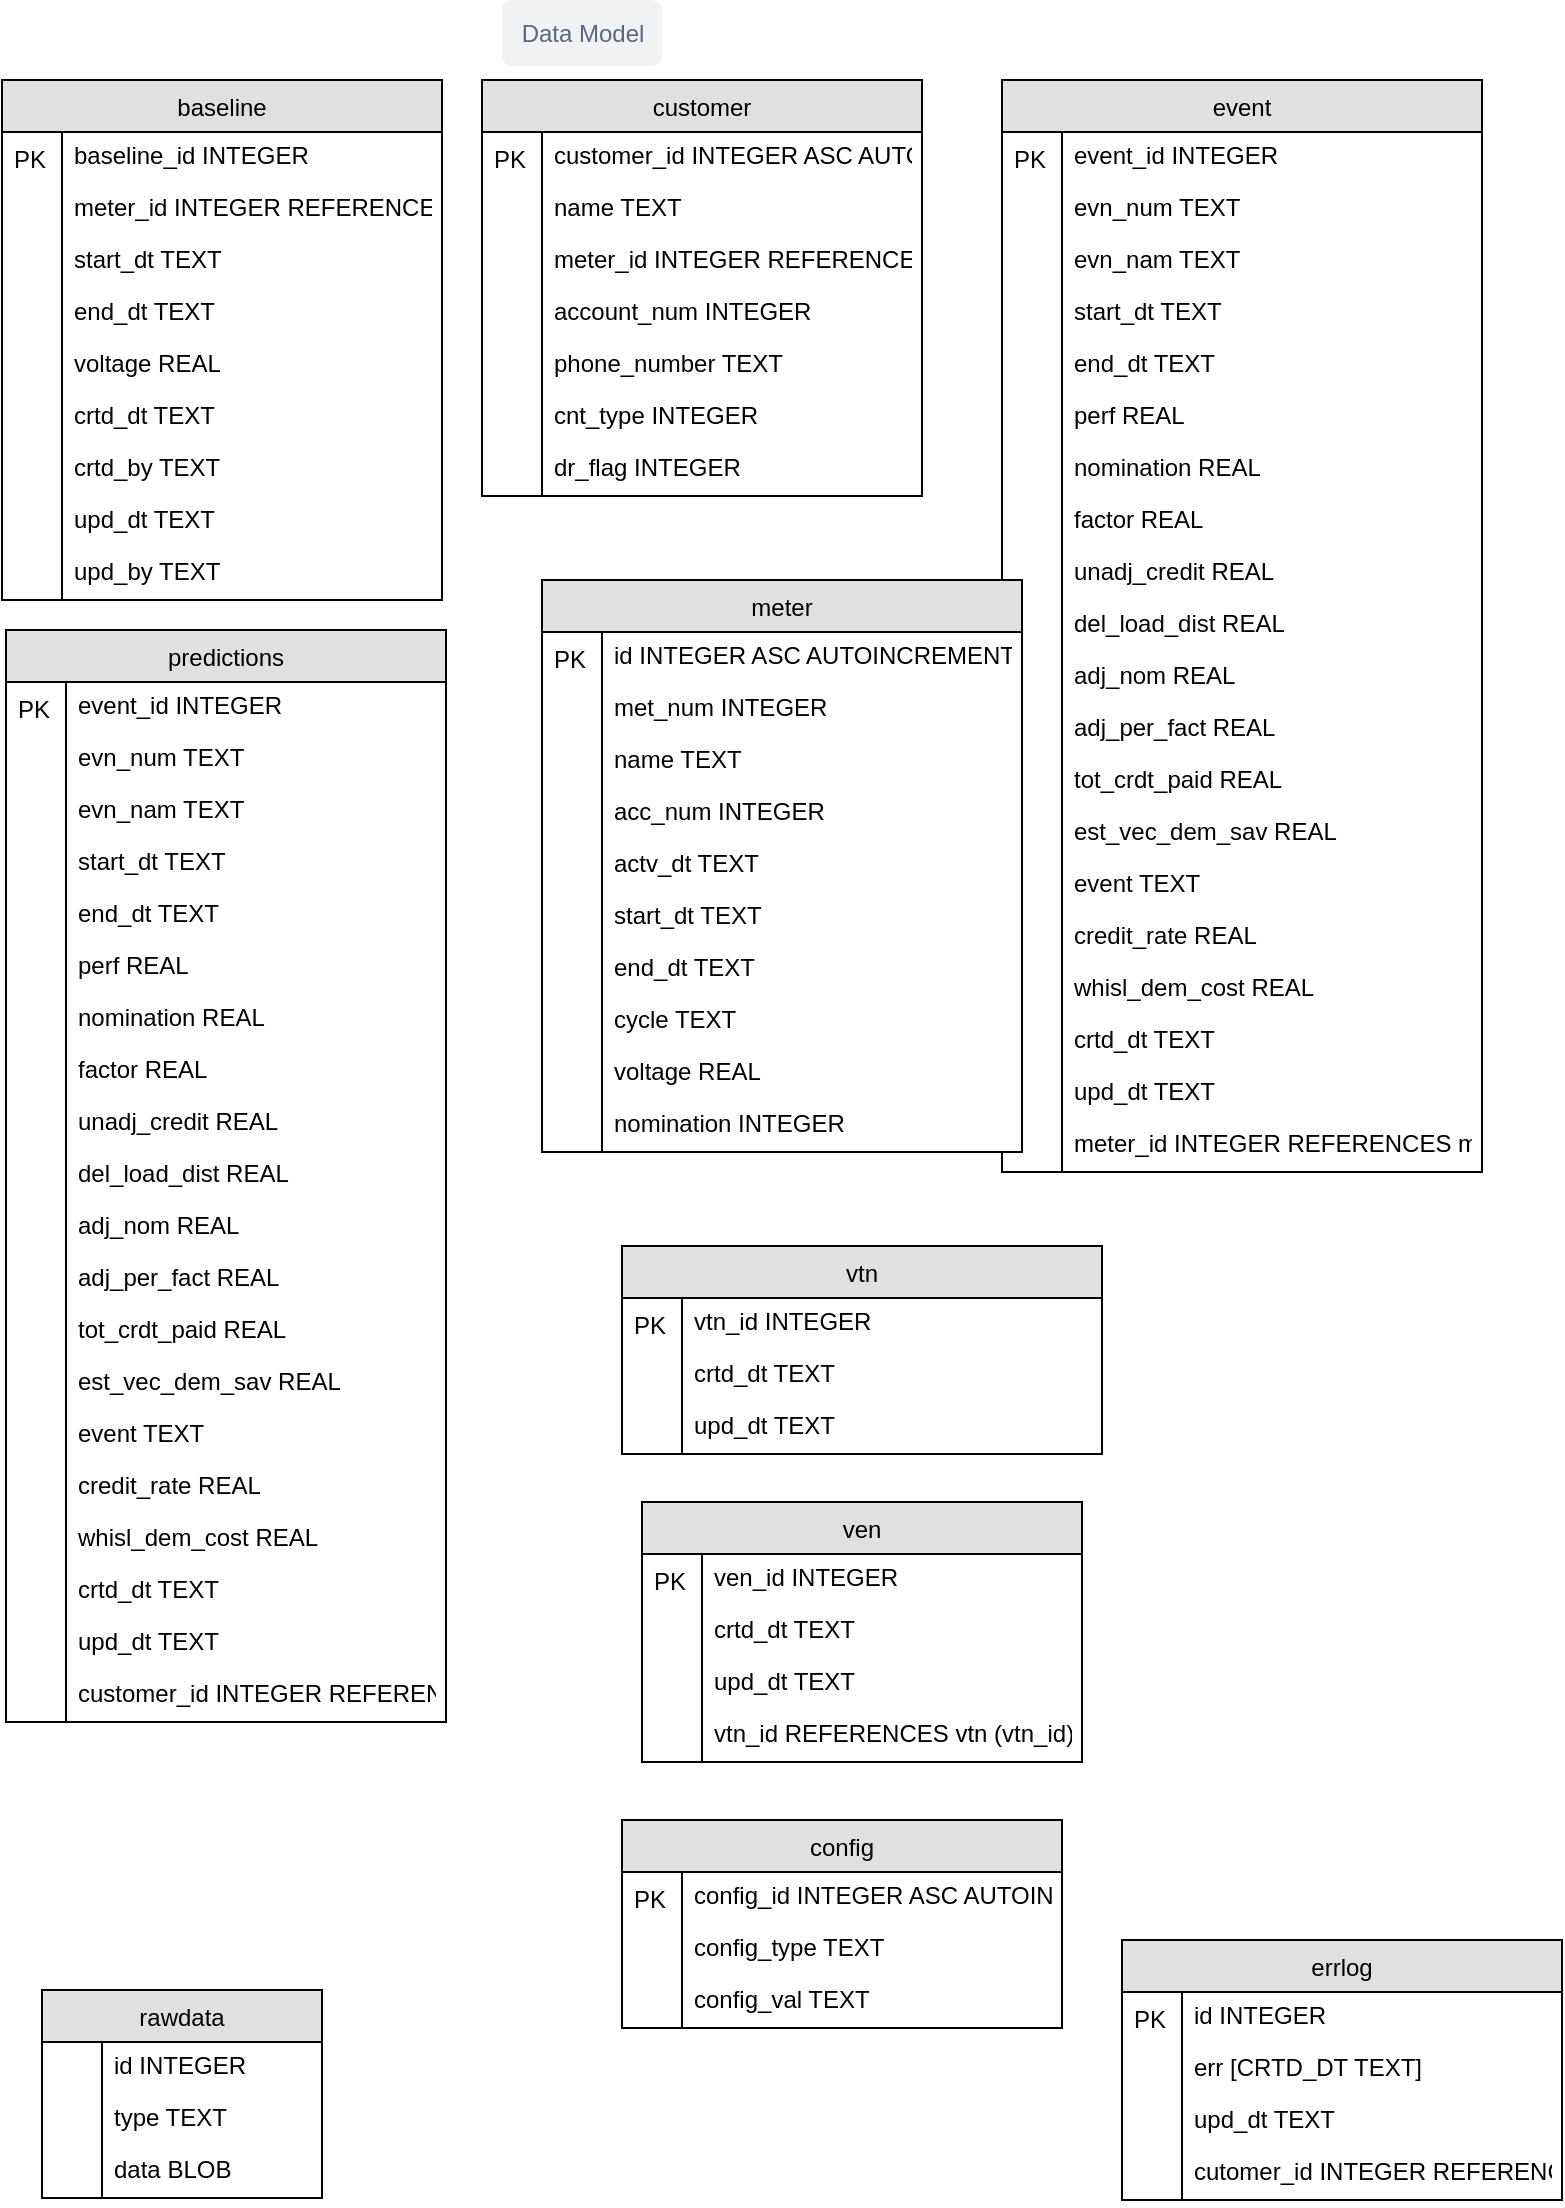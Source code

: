 <mxfile version="12.2.4" pages="1"><diagram id="8W1qOtnT2t_7oCD9laJT" name="Page-1"><mxGraphModel dx="846" dy="378" grid="1" gridSize="10" guides="1" tooltips="1" connect="1" arrows="1" fold="1" page="1" pageScale="1" pageWidth="850" pageHeight="1100" math="0" shadow="0"><root><mxCell id="0"/><mxCell id="1" parent="0"/><mxCell id="197" value="baseline" style="swimlane;fontStyle=0;childLayout=stackLayout;horizontal=1;startSize=26;fillColor=#e0e0e0;horizontalStack=0;resizeParent=1;resizeLast=0;collapsible=1;marginBottom=0;swimlaneFillColor=#ffffff;align=center;" parent="1" vertex="1"><mxGeometry x="40" y="40" width="220" height="260" as="geometry"/></mxCell><mxCell id="198" value="baseline_id INTEGER " style="shape=partialRectangle;top=0;left=0;right=0;bottom=0;align=left;verticalAlign=top;spacingTop=-2;fillColor=none;spacingLeft=34;spacingRight=4;overflow=hidden;rotatable=0;points=[[0,0.5],[1,0.5]];portConstraint=eastwest;dropTarget=0;" parent="197" vertex="1"><mxGeometry y="26" width="220" height="26" as="geometry"/></mxCell><mxCell id="199" value="PK" style="shape=partialRectangle;top=0;left=0;bottom=0;fillColor=none;align=left;verticalAlign=middle;spacingLeft=4;spacingRight=4;overflow=hidden;rotatable=0;points=[];portConstraint=eastwest;part=1;" parent="198" vertex="1" connectable="0"><mxGeometry width="30" height="26" as="geometry"/></mxCell><mxCell id="200" value="meter_id    INTEGER REFERENCES meter (id)" style="shape=partialRectangle;top=0;left=0;right=0;bottom=0;align=left;verticalAlign=top;spacingTop=-2;fillColor=none;spacingLeft=34;spacingRight=4;overflow=hidden;rotatable=0;points=[[0,0.5],[1,0.5]];portConstraint=eastwest;dropTarget=0;" parent="197" vertex="1"><mxGeometry y="52" width="220" height="26" as="geometry"/></mxCell><mxCell id="201" value="" style="shape=partialRectangle;top=0;left=0;bottom=0;fillColor=none;align=left;verticalAlign=middle;spacingLeft=4;spacingRight=4;overflow=hidden;rotatable=0;points=[];portConstraint=eastwest;part=1;" parent="200" vertex="1" connectable="0"><mxGeometry width="30" height="26" as="geometry"/></mxCell><mxCell id="202" value="start_dt    TEXT" style="shape=partialRectangle;top=0;left=0;right=0;bottom=0;align=left;verticalAlign=top;spacingTop=-2;fillColor=none;spacingLeft=34;spacingRight=4;overflow=hidden;rotatable=0;points=[[0,0.5],[1,0.5]];portConstraint=eastwest;dropTarget=0;" parent="197" vertex="1"><mxGeometry y="78" width="220" height="26" as="geometry"/></mxCell><mxCell id="203" value="" style="shape=partialRectangle;top=0;left=0;bottom=0;fillColor=none;align=left;verticalAlign=middle;spacingLeft=4;spacingRight=4;overflow=hidden;rotatable=0;points=[];portConstraint=eastwest;part=1;" parent="202" vertex="1" connectable="0"><mxGeometry width="30" height="26" as="geometry"/></mxCell><mxCell id="204" value="end_dt      TEXT" style="shape=partialRectangle;top=0;left=0;right=0;bottom=0;align=left;verticalAlign=top;spacingTop=-2;fillColor=none;spacingLeft=34;spacingRight=4;overflow=hidden;rotatable=0;points=[[0,0.5],[1,0.5]];portConstraint=eastwest;dropTarget=0;" parent="197" vertex="1"><mxGeometry y="104" width="220" height="26" as="geometry"/></mxCell><mxCell id="205" value="" style="shape=partialRectangle;top=0;left=0;bottom=0;fillColor=none;align=left;verticalAlign=middle;spacingLeft=4;spacingRight=4;overflow=hidden;rotatable=0;points=[];portConstraint=eastwest;part=1;" parent="204" vertex="1" connectable="0"><mxGeometry width="30" height="26" as="geometry"/></mxCell><mxCell id="206" value="voltage     REAL" style="shape=partialRectangle;top=0;left=0;right=0;bottom=0;align=left;verticalAlign=top;spacingTop=-2;fillColor=none;spacingLeft=34;spacingRight=4;overflow=hidden;rotatable=0;points=[[0,0.5],[1,0.5]];portConstraint=eastwest;dropTarget=0;" parent="197" vertex="1"><mxGeometry y="130" width="220" height="26" as="geometry"/></mxCell><mxCell id="207" value="" style="shape=partialRectangle;top=0;left=0;bottom=0;fillColor=none;align=left;verticalAlign=middle;spacingLeft=4;spacingRight=4;overflow=hidden;rotatable=0;points=[];portConstraint=eastwest;part=1;" parent="206" vertex="1" connectable="0"><mxGeometry width="30" height="26" as="geometry"/></mxCell><mxCell id="208" value="crtd_dt     TEXT" style="shape=partialRectangle;top=0;left=0;right=0;bottom=0;align=left;verticalAlign=top;spacingTop=-2;fillColor=none;spacingLeft=34;spacingRight=4;overflow=hidden;rotatable=0;points=[[0,0.5],[1,0.5]];portConstraint=eastwest;dropTarget=0;" parent="197" vertex="1"><mxGeometry y="156" width="220" height="26" as="geometry"/></mxCell><mxCell id="209" value="" style="shape=partialRectangle;top=0;left=0;bottom=0;fillColor=none;align=left;verticalAlign=middle;spacingLeft=4;spacingRight=4;overflow=hidden;rotatable=0;points=[];portConstraint=eastwest;part=1;" parent="208" vertex="1" connectable="0"><mxGeometry width="30" height="26" as="geometry"/></mxCell><mxCell id="210" value="crtd_by     TEXT" style="shape=partialRectangle;top=0;left=0;right=0;bottom=0;align=left;verticalAlign=top;spacingTop=-2;fillColor=none;spacingLeft=34;spacingRight=4;overflow=hidden;rotatable=0;points=[[0,0.5],[1,0.5]];portConstraint=eastwest;dropTarget=0;" parent="197" vertex="1"><mxGeometry y="182" width="220" height="26" as="geometry"/></mxCell><mxCell id="211" value="" style="shape=partialRectangle;top=0;left=0;bottom=0;fillColor=none;align=left;verticalAlign=middle;spacingLeft=4;spacingRight=4;overflow=hidden;rotatable=0;points=[];portConstraint=eastwest;part=1;" parent="210" vertex="1" connectable="0"><mxGeometry width="30" height="26" as="geometry"/></mxCell><mxCell id="212" value="upd_dt      TEXT" style="shape=partialRectangle;top=0;left=0;right=0;bottom=0;align=left;verticalAlign=top;spacingTop=-2;fillColor=none;spacingLeft=34;spacingRight=4;overflow=hidden;rotatable=0;points=[[0,0.5],[1,0.5]];portConstraint=eastwest;dropTarget=0;" parent="197" vertex="1"><mxGeometry y="208" width="220" height="26" as="geometry"/></mxCell><mxCell id="213" value="" style="shape=partialRectangle;top=0;left=0;bottom=0;fillColor=none;align=left;verticalAlign=middle;spacingLeft=4;spacingRight=4;overflow=hidden;rotatable=0;points=[];portConstraint=eastwest;part=1;" parent="212" vertex="1" connectable="0"><mxGeometry width="30" height="26" as="geometry"/></mxCell><mxCell id="214" value="upd_by      TEXT" style="shape=partialRectangle;top=0;left=0;right=0;bottom=0;align=left;verticalAlign=top;spacingTop=-2;fillColor=none;spacingLeft=34;spacingRight=4;overflow=hidden;rotatable=0;points=[[0,0.5],[1,0.5]];portConstraint=eastwest;dropTarget=0;" parent="197" vertex="1"><mxGeometry y="234" width="220" height="26" as="geometry"/></mxCell><mxCell id="215" value="" style="shape=partialRectangle;top=0;left=0;bottom=0;fillColor=none;align=left;verticalAlign=middle;spacingLeft=4;spacingRight=4;overflow=hidden;rotatable=0;points=[];portConstraint=eastwest;part=1;" parent="214" vertex="1" connectable="0"><mxGeometry width="30" height="26" as="geometry"/></mxCell><mxCell id="216" value="config" style="swimlane;fontStyle=0;childLayout=stackLayout;horizontal=1;startSize=26;fillColor=#e0e0e0;horizontalStack=0;resizeParent=1;resizeLast=0;collapsible=1;marginBottom=0;swimlaneFillColor=#ffffff;align=center;" parent="1" vertex="1"><mxGeometry x="350" y="910" width="220" height="104" as="geometry"/></mxCell><mxCell id="217" value="config_id   INTEGER  ASC AUTOINCREMENT" style="shape=partialRectangle;top=0;left=0;right=0;bottom=0;align=left;verticalAlign=top;spacingTop=-2;fillColor=none;spacingLeft=34;spacingRight=4;overflow=hidden;rotatable=0;points=[[0,0.5],[1,0.5]];portConstraint=eastwest;dropTarget=0;" parent="216" vertex="1"><mxGeometry y="26" width="220" height="26" as="geometry"/></mxCell><mxCell id="218" value="PK" style="shape=partialRectangle;top=0;left=0;bottom=0;fillColor=none;align=left;verticalAlign=middle;spacingLeft=4;spacingRight=4;overflow=hidden;rotatable=0;points=[];portConstraint=eastwest;part=1;" parent="217" vertex="1" connectable="0"><mxGeometry width="30" height="26" as="geometry"/></mxCell><mxCell id="219" value="config_type TEXT" style="shape=partialRectangle;top=0;left=0;right=0;bottom=0;align=left;verticalAlign=top;spacingTop=-2;fillColor=none;spacingLeft=34;spacingRight=4;overflow=hidden;rotatable=0;points=[[0,0.5],[1,0.5]];portConstraint=eastwest;dropTarget=0;" parent="216" vertex="1"><mxGeometry y="52" width="220" height="26" as="geometry"/></mxCell><mxCell id="220" value="" style="shape=partialRectangle;top=0;left=0;bottom=0;fillColor=none;align=left;verticalAlign=middle;spacingLeft=4;spacingRight=4;overflow=hidden;rotatable=0;points=[];portConstraint=eastwest;part=1;" parent="219" vertex="1" connectable="0"><mxGeometry width="30" height="26" as="geometry"/></mxCell><mxCell id="221" value="config_val  TEXT" style="shape=partialRectangle;top=0;left=0;right=0;bottom=0;align=left;verticalAlign=top;spacingTop=-2;fillColor=none;spacingLeft=34;spacingRight=4;overflow=hidden;rotatable=0;points=[[0,0.5],[1,0.5]];portConstraint=eastwest;dropTarget=0;" parent="216" vertex="1"><mxGeometry y="78" width="220" height="26" as="geometry"/></mxCell><mxCell id="222" value="" style="shape=partialRectangle;top=0;left=0;bottom=0;fillColor=none;align=left;verticalAlign=middle;spacingLeft=4;spacingRight=4;overflow=hidden;rotatable=0;points=[];portConstraint=eastwest;part=1;" parent="221" vertex="1" connectable="0"><mxGeometry width="30" height="26" as="geometry"/></mxCell><mxCell id="223" value="customer" style="swimlane;fontStyle=0;childLayout=stackLayout;horizontal=1;startSize=26;fillColor=#e0e0e0;horizontalStack=0;resizeParent=1;resizeLast=0;collapsible=1;marginBottom=0;swimlaneFillColor=#ffffff;align=center;" parent="1" vertex="1"><mxGeometry x="280" y="40" width="220" height="208" as="geometry"/></mxCell><mxCell id="224" value="customer_id  INTEGER  ASC AUTOINCREMENT" style="shape=partialRectangle;top=0;left=0;right=0;bottom=0;align=left;verticalAlign=top;spacingTop=-2;fillColor=none;spacingLeft=34;spacingRight=4;overflow=hidden;rotatable=0;points=[[0,0.5],[1,0.5]];portConstraint=eastwest;dropTarget=0;" parent="223" vertex="1"><mxGeometry y="26" width="220" height="26" as="geometry"/></mxCell><mxCell id="225" value="PK" style="shape=partialRectangle;top=0;left=0;bottom=0;fillColor=none;align=left;verticalAlign=middle;spacingLeft=4;spacingRight=4;overflow=hidden;rotatable=0;points=[];portConstraint=eastwest;part=1;" parent="224" vertex="1" connectable="0"><mxGeometry width="30" height="26" as="geometry"/></mxCell><mxCell id="226" value="name         TEXT" style="shape=partialRectangle;top=0;left=0;right=0;bottom=0;align=left;verticalAlign=top;spacingTop=-2;fillColor=none;spacingLeft=34;spacingRight=4;overflow=hidden;rotatable=0;points=[[0,0.5],[1,0.5]];portConstraint=eastwest;dropTarget=0;" parent="223" vertex="1"><mxGeometry y="52" width="220" height="26" as="geometry"/></mxCell><mxCell id="227" value="" style="shape=partialRectangle;top=0;left=0;bottom=0;fillColor=none;align=left;verticalAlign=middle;spacingLeft=4;spacingRight=4;overflow=hidden;rotatable=0;points=[];portConstraint=eastwest;part=1;" parent="226" vertex="1" connectable="0"><mxGeometry width="30" height="26" as="geometry"/></mxCell><mxCell id="228" value="meter_id     INTEGER REFERENCES meter (id)" style="shape=partialRectangle;top=0;left=0;right=0;bottom=0;align=left;verticalAlign=top;spacingTop=-2;fillColor=none;spacingLeft=34;spacingRight=4;overflow=hidden;rotatable=0;points=[[0,0.5],[1,0.5]];portConstraint=eastwest;dropTarget=0;" parent="223" vertex="1"><mxGeometry y="78" width="220" height="26" as="geometry"/></mxCell><mxCell id="229" value="" style="shape=partialRectangle;top=0;left=0;bottom=0;fillColor=none;align=left;verticalAlign=middle;spacingLeft=4;spacingRight=4;overflow=hidden;rotatable=0;points=[];portConstraint=eastwest;part=1;" parent="228" vertex="1" connectable="0"><mxGeometry width="30" height="26" as="geometry"/></mxCell><mxCell id="230" value="account_num  INTEGER" style="shape=partialRectangle;top=0;left=0;right=0;bottom=0;align=left;verticalAlign=top;spacingTop=-2;fillColor=none;spacingLeft=34;spacingRight=4;overflow=hidden;rotatable=0;points=[[0,0.5],[1,0.5]];portConstraint=eastwest;dropTarget=0;" parent="223" vertex="1"><mxGeometry y="104" width="220" height="26" as="geometry"/></mxCell><mxCell id="231" value="" style="shape=partialRectangle;top=0;left=0;bottom=0;fillColor=none;align=left;verticalAlign=middle;spacingLeft=4;spacingRight=4;overflow=hidden;rotatable=0;points=[];portConstraint=eastwest;part=1;" parent="230" vertex="1" connectable="0"><mxGeometry width="30" height="26" as="geometry"/></mxCell><mxCell id="232" value="phone_number TEXT" style="shape=partialRectangle;top=0;left=0;right=0;bottom=0;align=left;verticalAlign=top;spacingTop=-2;fillColor=none;spacingLeft=34;spacingRight=4;overflow=hidden;rotatable=0;points=[[0,0.5],[1,0.5]];portConstraint=eastwest;dropTarget=0;" parent="223" vertex="1"><mxGeometry y="130" width="220" height="26" as="geometry"/></mxCell><mxCell id="233" value="" style="shape=partialRectangle;top=0;left=0;bottom=0;fillColor=none;align=left;verticalAlign=middle;spacingLeft=4;spacingRight=4;overflow=hidden;rotatable=0;points=[];portConstraint=eastwest;part=1;" parent="232" vertex="1" connectable="0"><mxGeometry width="30" height="26" as="geometry"/></mxCell><mxCell id="234" value="cnt_type     INTEGER" style="shape=partialRectangle;top=0;left=0;right=0;bottom=0;align=left;verticalAlign=top;spacingTop=-2;fillColor=none;spacingLeft=34;spacingRight=4;overflow=hidden;rotatable=0;points=[[0,0.5],[1,0.5]];portConstraint=eastwest;dropTarget=0;" parent="223" vertex="1"><mxGeometry y="156" width="220" height="26" as="geometry"/></mxCell><mxCell id="235" value="" style="shape=partialRectangle;top=0;left=0;bottom=0;fillColor=none;align=left;verticalAlign=middle;spacingLeft=4;spacingRight=4;overflow=hidden;rotatable=0;points=[];portConstraint=eastwest;part=1;" parent="234" vertex="1" connectable="0"><mxGeometry width="30" height="26" as="geometry"/></mxCell><mxCell id="236" value="dr_flag      INTEGER" style="shape=partialRectangle;top=0;left=0;right=0;bottom=0;align=left;verticalAlign=top;spacingTop=-2;fillColor=none;spacingLeft=34;spacingRight=4;overflow=hidden;rotatable=0;points=[[0,0.5],[1,0.5]];portConstraint=eastwest;dropTarget=0;" parent="223" vertex="1"><mxGeometry y="182" width="220" height="26" as="geometry"/></mxCell><mxCell id="237" value="" style="shape=partialRectangle;top=0;left=0;bottom=0;fillColor=none;align=left;verticalAlign=middle;spacingLeft=4;spacingRight=4;overflow=hidden;rotatable=0;points=[];portConstraint=eastwest;part=1;" parent="236" vertex="1" connectable="0"><mxGeometry width="30" height="26" as="geometry"/></mxCell><mxCell id="238" value="errlog" style="swimlane;fontStyle=0;childLayout=stackLayout;horizontal=1;startSize=26;fillColor=#e0e0e0;horizontalStack=0;resizeParent=1;resizeLast=0;collapsible=1;marginBottom=0;swimlaneFillColor=#ffffff;align=center;" parent="1" vertex="1"><mxGeometry x="600" y="970" width="220" height="130" as="geometry"/></mxCell><mxCell id="239" value="id         INTEGER        " style="shape=partialRectangle;top=0;left=0;right=0;bottom=0;align=left;verticalAlign=top;spacingTop=-2;fillColor=none;spacingLeft=34;spacingRight=4;overflow=hidden;rotatable=0;points=[[0,0.5],[1,0.5]];portConstraint=eastwest;dropTarget=0;" parent="238" vertex="1"><mxGeometry y="26" width="220" height="26" as="geometry"/></mxCell><mxCell id="240" value="PK" style="shape=partialRectangle;top=0;left=0;bottom=0;fillColor=none;align=left;verticalAlign=middle;spacingLeft=4;spacingRight=4;overflow=hidden;rotatable=0;points=[];portConstraint=eastwest;part=1;" parent="239" vertex="1" connectable="0"><mxGeometry width="30" height="26" as="geometry"/></mxCell><mxCell id="241" value="err        [CRTD_DT TEXT]" style="shape=partialRectangle;top=0;left=0;right=0;bottom=0;align=left;verticalAlign=top;spacingTop=-2;fillColor=none;spacingLeft=34;spacingRight=4;overflow=hidden;rotatable=0;points=[[0,0.5],[1,0.5]];portConstraint=eastwest;dropTarget=0;" parent="238" vertex="1"><mxGeometry y="52" width="220" height="26" as="geometry"/></mxCell><mxCell id="242" value="" style="shape=partialRectangle;top=0;left=0;bottom=0;fillColor=none;align=left;verticalAlign=middle;spacingLeft=4;spacingRight=4;overflow=hidden;rotatable=0;points=[];portConstraint=eastwest;part=1;" parent="241" vertex="1" connectable="0"><mxGeometry width="30" height="26" as="geometry"/></mxCell><mxCell id="243" value="upd_dt     TEXT" style="shape=partialRectangle;top=0;left=0;right=0;bottom=0;align=left;verticalAlign=top;spacingTop=-2;fillColor=none;spacingLeft=34;spacingRight=4;overflow=hidden;rotatable=0;points=[[0,0.5],[1,0.5]];portConstraint=eastwest;dropTarget=0;" parent="238" vertex="1"><mxGeometry y="78" width="220" height="26" as="geometry"/></mxCell><mxCell id="244" value="" style="shape=partialRectangle;top=0;left=0;bottom=0;fillColor=none;align=left;verticalAlign=middle;spacingLeft=4;spacingRight=4;overflow=hidden;rotatable=0;points=[];portConstraint=eastwest;part=1;" parent="243" vertex="1" connectable="0"><mxGeometry width="30" height="26" as="geometry"/></mxCell><mxCell id="245" value="cutomer_id INTEGER        REFERENCES customer (customer_id)" style="shape=partialRectangle;top=0;left=0;right=0;bottom=0;align=left;verticalAlign=top;spacingTop=-2;fillColor=none;spacingLeft=34;spacingRight=4;overflow=hidden;rotatable=0;points=[[0,0.5],[1,0.5]];portConstraint=eastwest;dropTarget=0;" parent="238" vertex="1"><mxGeometry y="104" width="220" height="26" as="geometry"/></mxCell><mxCell id="246" value="" style="shape=partialRectangle;top=0;left=0;bottom=0;fillColor=none;align=left;verticalAlign=middle;spacingLeft=4;spacingRight=4;overflow=hidden;rotatable=0;points=[];portConstraint=eastwest;part=1;" parent="245" vertex="1" connectable="0"><mxGeometry width="30" height="26" as="geometry"/></mxCell><mxCell id="247" value="event" style="swimlane;fontStyle=0;childLayout=stackLayout;horizontal=1;startSize=26;fillColor=#e0e0e0;horizontalStack=0;resizeParent=1;resizeLast=0;collapsible=1;marginBottom=0;swimlaneFillColor=#ffffff;align=center;" parent="1" vertex="1"><mxGeometry x="540" y="40" width="240" height="546" as="geometry"/></mxCell><mxCell id="248" value="event_id        INTEGER " style="shape=partialRectangle;top=0;left=0;right=0;bottom=0;align=left;verticalAlign=top;spacingTop=-2;fillColor=none;spacingLeft=34;spacingRight=4;overflow=hidden;rotatable=0;points=[[0,0.5],[1,0.5]];portConstraint=eastwest;dropTarget=0;" parent="247" vertex="1"><mxGeometry y="26" width="240" height="26" as="geometry"/></mxCell><mxCell id="249" value="PK" style="shape=partialRectangle;top=0;left=0;bottom=0;fillColor=none;align=left;verticalAlign=middle;spacingLeft=4;spacingRight=4;overflow=hidden;rotatable=0;points=[];portConstraint=eastwest;part=1;" parent="248" vertex="1" connectable="0"><mxGeometry width="30" height="26" as="geometry"/></mxCell><mxCell id="250" value="evn_num         TEXT" style="shape=partialRectangle;top=0;left=0;right=0;bottom=0;align=left;verticalAlign=top;spacingTop=-2;fillColor=none;spacingLeft=34;spacingRight=4;overflow=hidden;rotatable=0;points=[[0,0.5],[1,0.5]];portConstraint=eastwest;dropTarget=0;" parent="247" vertex="1"><mxGeometry y="52" width="240" height="26" as="geometry"/></mxCell><mxCell id="251" value="" style="shape=partialRectangle;top=0;left=0;bottom=0;fillColor=none;align=left;verticalAlign=middle;spacingLeft=4;spacingRight=4;overflow=hidden;rotatable=0;points=[];portConstraint=eastwest;part=1;" parent="250" vertex="1" connectable="0"><mxGeometry width="30" height="26" as="geometry"/></mxCell><mxCell id="252" value="evn_nam         TEXT" style="shape=partialRectangle;top=0;left=0;right=0;bottom=0;align=left;verticalAlign=top;spacingTop=-2;fillColor=none;spacingLeft=34;spacingRight=4;overflow=hidden;rotatable=0;points=[[0,0.5],[1,0.5]];portConstraint=eastwest;dropTarget=0;" parent="247" vertex="1"><mxGeometry y="78" width="240" height="26" as="geometry"/></mxCell><mxCell id="253" value="" style="shape=partialRectangle;top=0;left=0;bottom=0;fillColor=none;align=left;verticalAlign=middle;spacingLeft=4;spacingRight=4;overflow=hidden;rotatable=0;points=[];portConstraint=eastwest;part=1;" parent="252" vertex="1" connectable="0"><mxGeometry width="30" height="26" as="geometry"/></mxCell><mxCell id="254" value="start_dt        TEXT" style="shape=partialRectangle;top=0;left=0;right=0;bottom=0;align=left;verticalAlign=top;spacingTop=-2;fillColor=none;spacingLeft=34;spacingRight=4;overflow=hidden;rotatable=0;points=[[0,0.5],[1,0.5]];portConstraint=eastwest;dropTarget=0;" parent="247" vertex="1"><mxGeometry y="104" width="240" height="26" as="geometry"/></mxCell><mxCell id="255" value="" style="shape=partialRectangle;top=0;left=0;bottom=0;fillColor=none;align=left;verticalAlign=middle;spacingLeft=4;spacingRight=4;overflow=hidden;rotatable=0;points=[];portConstraint=eastwest;part=1;" parent="254" vertex="1" connectable="0"><mxGeometry width="30" height="26" as="geometry"/></mxCell><mxCell id="256" value="end_dt          TEXT" style="shape=partialRectangle;top=0;left=0;right=0;bottom=0;align=left;verticalAlign=top;spacingTop=-2;fillColor=none;spacingLeft=34;spacingRight=4;overflow=hidden;rotatable=0;points=[[0,0.5],[1,0.5]];portConstraint=eastwest;dropTarget=0;" parent="247" vertex="1"><mxGeometry y="130" width="240" height="26" as="geometry"/></mxCell><mxCell id="257" value="" style="shape=partialRectangle;top=0;left=0;bottom=0;fillColor=none;align=left;verticalAlign=middle;spacingLeft=4;spacingRight=4;overflow=hidden;rotatable=0;points=[];portConstraint=eastwest;part=1;" parent="256" vertex="1" connectable="0"><mxGeometry width="30" height="26" as="geometry"/></mxCell><mxCell id="258" value="perf            REAL" style="shape=partialRectangle;top=0;left=0;right=0;bottom=0;align=left;verticalAlign=top;spacingTop=-2;fillColor=none;spacingLeft=34;spacingRight=4;overflow=hidden;rotatable=0;points=[[0,0.5],[1,0.5]];portConstraint=eastwest;dropTarget=0;" parent="247" vertex="1"><mxGeometry y="156" width="240" height="26" as="geometry"/></mxCell><mxCell id="259" value="" style="shape=partialRectangle;top=0;left=0;bottom=0;fillColor=none;align=left;verticalAlign=middle;spacingLeft=4;spacingRight=4;overflow=hidden;rotatable=0;points=[];portConstraint=eastwest;part=1;" parent="258" vertex="1" connectable="0"><mxGeometry width="30" height="26" as="geometry"/></mxCell><mxCell id="260" value="nomination      REAL" style="shape=partialRectangle;top=0;left=0;right=0;bottom=0;align=left;verticalAlign=top;spacingTop=-2;fillColor=none;spacingLeft=34;spacingRight=4;overflow=hidden;rotatable=0;points=[[0,0.5],[1,0.5]];portConstraint=eastwest;dropTarget=0;" parent="247" vertex="1"><mxGeometry y="182" width="240" height="26" as="geometry"/></mxCell><mxCell id="261" value="" style="shape=partialRectangle;top=0;left=0;bottom=0;fillColor=none;align=left;verticalAlign=middle;spacingLeft=4;spacingRight=4;overflow=hidden;rotatable=0;points=[];portConstraint=eastwest;part=1;" parent="260" vertex="1" connectable="0"><mxGeometry width="30" height="26" as="geometry"/></mxCell><mxCell id="262" value="factor          REAL" style="shape=partialRectangle;top=0;left=0;right=0;bottom=0;align=left;verticalAlign=top;spacingTop=-2;fillColor=none;spacingLeft=34;spacingRight=4;overflow=hidden;rotatable=0;points=[[0,0.5],[1,0.5]];portConstraint=eastwest;dropTarget=0;" parent="247" vertex="1"><mxGeometry y="208" width="240" height="26" as="geometry"/></mxCell><mxCell id="263" value="" style="shape=partialRectangle;top=0;left=0;bottom=0;fillColor=none;align=left;verticalAlign=middle;spacingLeft=4;spacingRight=4;overflow=hidden;rotatable=0;points=[];portConstraint=eastwest;part=1;" parent="262" vertex="1" connectable="0"><mxGeometry width="30" height="26" as="geometry"/></mxCell><mxCell id="264" value="unadj_credit    REAL" style="shape=partialRectangle;top=0;left=0;right=0;bottom=0;align=left;verticalAlign=top;spacingTop=-2;fillColor=none;spacingLeft=34;spacingRight=4;overflow=hidden;rotatable=0;points=[[0,0.5],[1,0.5]];portConstraint=eastwest;dropTarget=0;" parent="247" vertex="1"><mxGeometry y="234" width="240" height="26" as="geometry"/></mxCell><mxCell id="265" value="" style="shape=partialRectangle;top=0;left=0;bottom=0;fillColor=none;align=left;verticalAlign=middle;spacingLeft=4;spacingRight=4;overflow=hidden;rotatable=0;points=[];portConstraint=eastwest;part=1;" parent="264" vertex="1" connectable="0"><mxGeometry width="30" height="26" as="geometry"/></mxCell><mxCell id="266" value="del_load_dist   REAL" style="shape=partialRectangle;top=0;left=0;right=0;bottom=0;align=left;verticalAlign=top;spacingTop=-2;fillColor=none;spacingLeft=34;spacingRight=4;overflow=hidden;rotatable=0;points=[[0,0.5],[1,0.5]];portConstraint=eastwest;dropTarget=0;" parent="247" vertex="1"><mxGeometry y="260" width="240" height="26" as="geometry"/></mxCell><mxCell id="267" value="" style="shape=partialRectangle;top=0;left=0;bottom=0;fillColor=none;align=left;verticalAlign=middle;spacingLeft=4;spacingRight=4;overflow=hidden;rotatable=0;points=[];portConstraint=eastwest;part=1;" parent="266" vertex="1" connectable="0"><mxGeometry width="30" height="26" as="geometry"/></mxCell><mxCell id="268" value="adj_nom         REAL" style="shape=partialRectangle;top=0;left=0;right=0;bottom=0;align=left;verticalAlign=top;spacingTop=-2;fillColor=none;spacingLeft=34;spacingRight=4;overflow=hidden;rotatable=0;points=[[0,0.5],[1,0.5]];portConstraint=eastwest;dropTarget=0;" parent="247" vertex="1"><mxGeometry y="286" width="240" height="26" as="geometry"/></mxCell><mxCell id="269" value="" style="shape=partialRectangle;top=0;left=0;bottom=0;fillColor=none;align=left;verticalAlign=middle;spacingLeft=4;spacingRight=4;overflow=hidden;rotatable=0;points=[];portConstraint=eastwest;part=1;" parent="268" vertex="1" connectable="0"><mxGeometry width="30" height="26" as="geometry"/></mxCell><mxCell id="270" value="adj_per_fact    REAL" style="shape=partialRectangle;top=0;left=0;right=0;bottom=0;align=left;verticalAlign=top;spacingTop=-2;fillColor=none;spacingLeft=34;spacingRight=4;overflow=hidden;rotatable=0;points=[[0,0.5],[1,0.5]];portConstraint=eastwest;dropTarget=0;" parent="247" vertex="1"><mxGeometry y="312" width="240" height="26" as="geometry"/></mxCell><mxCell id="271" value="" style="shape=partialRectangle;top=0;left=0;bottom=0;fillColor=none;align=left;verticalAlign=middle;spacingLeft=4;spacingRight=4;overflow=hidden;rotatable=0;points=[];portConstraint=eastwest;part=1;" parent="270" vertex="1" connectable="0"><mxGeometry width="30" height="26" as="geometry"/></mxCell><mxCell id="272" value="tot_crdt_paid   REAL" style="shape=partialRectangle;top=0;left=0;right=0;bottom=0;align=left;verticalAlign=top;spacingTop=-2;fillColor=none;spacingLeft=34;spacingRight=4;overflow=hidden;rotatable=0;points=[[0,0.5],[1,0.5]];portConstraint=eastwest;dropTarget=0;" parent="247" vertex="1"><mxGeometry y="338" width="240" height="26" as="geometry"/></mxCell><mxCell id="273" value="" style="shape=partialRectangle;top=0;left=0;bottom=0;fillColor=none;align=left;verticalAlign=middle;spacingLeft=4;spacingRight=4;overflow=hidden;rotatable=0;points=[];portConstraint=eastwest;part=1;" parent="272" vertex="1" connectable="0"><mxGeometry width="30" height="26" as="geometry"/></mxCell><mxCell id="274" value="est_vec_dem_sav REAL" style="shape=partialRectangle;top=0;left=0;right=0;bottom=0;align=left;verticalAlign=top;spacingTop=-2;fillColor=none;spacingLeft=34;spacingRight=4;overflow=hidden;rotatable=0;points=[[0,0.5],[1,0.5]];portConstraint=eastwest;dropTarget=0;" parent="247" vertex="1"><mxGeometry y="364" width="240" height="26" as="geometry"/></mxCell><mxCell id="275" value="" style="shape=partialRectangle;top=0;left=0;bottom=0;fillColor=none;align=left;verticalAlign=middle;spacingLeft=4;spacingRight=4;overflow=hidden;rotatable=0;points=[];portConstraint=eastwest;part=1;" parent="274" vertex="1" connectable="0"><mxGeometry width="30" height="26" as="geometry"/></mxCell><mxCell id="276" value="event           TEXT" style="shape=partialRectangle;top=0;left=0;right=0;bottom=0;align=left;verticalAlign=top;spacingTop=-2;fillColor=none;spacingLeft=34;spacingRight=4;overflow=hidden;rotatable=0;points=[[0,0.5],[1,0.5]];portConstraint=eastwest;dropTarget=0;" parent="247" vertex="1"><mxGeometry y="390" width="240" height="26" as="geometry"/></mxCell><mxCell id="277" value="" style="shape=partialRectangle;top=0;left=0;bottom=0;fillColor=none;align=left;verticalAlign=middle;spacingLeft=4;spacingRight=4;overflow=hidden;rotatable=0;points=[];portConstraint=eastwest;part=1;" parent="276" vertex="1" connectable="0"><mxGeometry width="30" height="26" as="geometry"/></mxCell><mxCell id="278" value="credit_rate     REAL" style="shape=partialRectangle;top=0;left=0;right=0;bottom=0;align=left;verticalAlign=top;spacingTop=-2;fillColor=none;spacingLeft=34;spacingRight=4;overflow=hidden;rotatable=0;points=[[0,0.5],[1,0.5]];portConstraint=eastwest;dropTarget=0;" parent="247" vertex="1"><mxGeometry y="416" width="240" height="26" as="geometry"/></mxCell><mxCell id="279" value="" style="shape=partialRectangle;top=0;left=0;bottom=0;fillColor=none;align=left;verticalAlign=middle;spacingLeft=4;spacingRight=4;overflow=hidden;rotatable=0;points=[];portConstraint=eastwest;part=1;" parent="278" vertex="1" connectable="0"><mxGeometry width="30" height="26" as="geometry"/></mxCell><mxCell id="280" value="whisl_dem_cost  REAL" style="shape=partialRectangle;top=0;left=0;right=0;bottom=0;align=left;verticalAlign=top;spacingTop=-2;fillColor=none;spacingLeft=34;spacingRight=4;overflow=hidden;rotatable=0;points=[[0,0.5],[1,0.5]];portConstraint=eastwest;dropTarget=0;" parent="247" vertex="1"><mxGeometry y="442" width="240" height="26" as="geometry"/></mxCell><mxCell id="281" value="" style="shape=partialRectangle;top=0;left=0;bottom=0;fillColor=none;align=left;verticalAlign=middle;spacingLeft=4;spacingRight=4;overflow=hidden;rotatable=0;points=[];portConstraint=eastwest;part=1;" parent="280" vertex="1" connectable="0"><mxGeometry width="30" height="26" as="geometry"/></mxCell><mxCell id="282" value="crtd_dt         TEXT" style="shape=partialRectangle;top=0;left=0;right=0;bottom=0;align=left;verticalAlign=top;spacingTop=-2;fillColor=none;spacingLeft=34;spacingRight=4;overflow=hidden;rotatable=0;points=[[0,0.5],[1,0.5]];portConstraint=eastwest;dropTarget=0;" parent="247" vertex="1"><mxGeometry y="468" width="240" height="26" as="geometry"/></mxCell><mxCell id="283" value="" style="shape=partialRectangle;top=0;left=0;bottom=0;fillColor=none;align=left;verticalAlign=middle;spacingLeft=4;spacingRight=4;overflow=hidden;rotatable=0;points=[];portConstraint=eastwest;part=1;" parent="282" vertex="1" connectable="0"><mxGeometry width="30" height="26" as="geometry"/></mxCell><mxCell id="284" value="upd_dt          TEXT" style="shape=partialRectangle;top=0;left=0;right=0;bottom=0;align=left;verticalAlign=top;spacingTop=-2;fillColor=none;spacingLeft=34;spacingRight=4;overflow=hidden;rotatable=0;points=[[0,0.5],[1,0.5]];portConstraint=eastwest;dropTarget=0;" parent="247" vertex="1"><mxGeometry y="494" width="240" height="26" as="geometry"/></mxCell><mxCell id="285" value="" style="shape=partialRectangle;top=0;left=0;bottom=0;fillColor=none;align=left;verticalAlign=middle;spacingLeft=4;spacingRight=4;overflow=hidden;rotatable=0;points=[];portConstraint=eastwest;part=1;" parent="284" vertex="1" connectable="0"><mxGeometry width="30" height="26" as="geometry"/></mxCell><mxCell id="286" value="meter_id        INTEGER REFERENCES meter (id)" style="shape=partialRectangle;top=0;left=0;right=0;bottom=0;align=left;verticalAlign=top;spacingTop=-2;fillColor=none;spacingLeft=34;spacingRight=4;overflow=hidden;rotatable=0;points=[[0,0.5],[1,0.5]];portConstraint=eastwest;dropTarget=0;" parent="247" vertex="1"><mxGeometry y="520" width="240" height="26" as="geometry"/></mxCell><mxCell id="287" value="" style="shape=partialRectangle;top=0;left=0;bottom=0;fillColor=none;align=left;verticalAlign=middle;spacingLeft=4;spacingRight=4;overflow=hidden;rotatable=0;points=[];portConstraint=eastwest;part=1;" parent="286" vertex="1" connectable="0"><mxGeometry width="30" height="26" as="geometry"/></mxCell><mxCell id="288" value="meter" style="swimlane;fontStyle=0;childLayout=stackLayout;horizontal=1;startSize=26;fillColor=#e0e0e0;horizontalStack=0;resizeParent=1;resizeLast=0;collapsible=1;marginBottom=0;swimlaneFillColor=#ffffff;align=center;" parent="1" vertex="1"><mxGeometry x="310" y="290" width="240" height="286" as="geometry"/></mxCell><mxCell id="289" value="id         INTEGER  ASC AUTOINCREMENT" style="shape=partialRectangle;top=0;left=0;right=0;bottom=0;align=left;verticalAlign=top;spacingTop=-2;fillColor=none;spacingLeft=34;spacingRight=4;overflow=hidden;rotatable=0;points=[[0,0.5],[1,0.5]];portConstraint=eastwest;dropTarget=0;" parent="288" vertex="1"><mxGeometry y="26" width="240" height="26" as="geometry"/></mxCell><mxCell id="290" value="PK" style="shape=partialRectangle;top=0;left=0;bottom=0;fillColor=none;align=left;verticalAlign=middle;spacingLeft=4;spacingRight=4;overflow=hidden;rotatable=0;points=[];portConstraint=eastwest;part=1;" parent="289" vertex="1" connectable="0"><mxGeometry width="30" height="26" as="geometry"/></mxCell><mxCell id="291" value="met_num    INTEGER" style="shape=partialRectangle;top=0;left=0;right=0;bottom=0;align=left;verticalAlign=top;spacingTop=-2;fillColor=none;spacingLeft=34;spacingRight=4;overflow=hidden;rotatable=0;points=[[0,0.5],[1,0.5]];portConstraint=eastwest;dropTarget=0;" parent="288" vertex="1"><mxGeometry y="52" width="240" height="26" as="geometry"/></mxCell><mxCell id="292" value="" style="shape=partialRectangle;top=0;left=0;bottom=0;fillColor=none;align=left;verticalAlign=middle;spacingLeft=4;spacingRight=4;overflow=hidden;rotatable=0;points=[];portConstraint=eastwest;part=1;" parent="291" vertex="1" connectable="0"><mxGeometry width="30" height="26" as="geometry"/></mxCell><mxCell id="293" value="name       TEXT" style="shape=partialRectangle;top=0;left=0;right=0;bottom=0;align=left;verticalAlign=top;spacingTop=-2;fillColor=none;spacingLeft=34;spacingRight=4;overflow=hidden;rotatable=0;points=[[0,0.5],[1,0.5]];portConstraint=eastwest;dropTarget=0;" parent="288" vertex="1"><mxGeometry y="78" width="240" height="26" as="geometry"/></mxCell><mxCell id="294" value="" style="shape=partialRectangle;top=0;left=0;bottom=0;fillColor=none;align=left;verticalAlign=middle;spacingLeft=4;spacingRight=4;overflow=hidden;rotatable=0;points=[];portConstraint=eastwest;part=1;" parent="293" vertex="1" connectable="0"><mxGeometry width="30" height="26" as="geometry"/></mxCell><mxCell id="295" value="acc_num    INTEGER" style="shape=partialRectangle;top=0;left=0;right=0;bottom=0;align=left;verticalAlign=top;spacingTop=-2;fillColor=none;spacingLeft=34;spacingRight=4;overflow=hidden;rotatable=0;points=[[0,0.5],[1,0.5]];portConstraint=eastwest;dropTarget=0;" parent="288" vertex="1"><mxGeometry y="104" width="240" height="26" as="geometry"/></mxCell><mxCell id="296" value="" style="shape=partialRectangle;top=0;left=0;bottom=0;fillColor=none;align=left;verticalAlign=middle;spacingLeft=4;spacingRight=4;overflow=hidden;rotatable=0;points=[];portConstraint=eastwest;part=1;" parent="295" vertex="1" connectable="0"><mxGeometry width="30" height="26" as="geometry"/></mxCell><mxCell id="297" value="actv_dt    TEXT" style="shape=partialRectangle;top=0;left=0;right=0;bottom=0;align=left;verticalAlign=top;spacingTop=-2;fillColor=none;spacingLeft=34;spacingRight=4;overflow=hidden;rotatable=0;points=[[0,0.5],[1,0.5]];portConstraint=eastwest;dropTarget=0;" parent="288" vertex="1"><mxGeometry y="130" width="240" height="26" as="geometry"/></mxCell><mxCell id="298" value="" style="shape=partialRectangle;top=0;left=0;bottom=0;fillColor=none;align=left;verticalAlign=middle;spacingLeft=4;spacingRight=4;overflow=hidden;rotatable=0;points=[];portConstraint=eastwest;part=1;" parent="297" vertex="1" connectable="0"><mxGeometry width="30" height="26" as="geometry"/></mxCell><mxCell id="299" value="start_dt   TEXT" style="shape=partialRectangle;top=0;left=0;right=0;bottom=0;align=left;verticalAlign=top;spacingTop=-2;fillColor=none;spacingLeft=34;spacingRight=4;overflow=hidden;rotatable=0;points=[[0,0.5],[1,0.5]];portConstraint=eastwest;dropTarget=0;" parent="288" vertex="1"><mxGeometry y="156" width="240" height="26" as="geometry"/></mxCell><mxCell id="300" value="" style="shape=partialRectangle;top=0;left=0;bottom=0;fillColor=none;align=left;verticalAlign=middle;spacingLeft=4;spacingRight=4;overflow=hidden;rotatable=0;points=[];portConstraint=eastwest;part=1;" parent="299" vertex="1" connectable="0"><mxGeometry width="30" height="26" as="geometry"/></mxCell><mxCell id="301" value="end_dt     TEXT" style="shape=partialRectangle;top=0;left=0;right=0;bottom=0;align=left;verticalAlign=top;spacingTop=-2;fillColor=none;spacingLeft=34;spacingRight=4;overflow=hidden;rotatable=0;points=[[0,0.5],[1,0.5]];portConstraint=eastwest;dropTarget=0;" parent="288" vertex="1"><mxGeometry y="182" width="240" height="26" as="geometry"/></mxCell><mxCell id="302" value="" style="shape=partialRectangle;top=0;left=0;bottom=0;fillColor=none;align=left;verticalAlign=middle;spacingLeft=4;spacingRight=4;overflow=hidden;rotatable=0;points=[];portConstraint=eastwest;part=1;" parent="301" vertex="1" connectable="0"><mxGeometry width="30" height="26" as="geometry"/></mxCell><mxCell id="303" value="cycle      TEXT" style="shape=partialRectangle;top=0;left=0;right=0;bottom=0;align=left;verticalAlign=top;spacingTop=-2;fillColor=none;spacingLeft=34;spacingRight=4;overflow=hidden;rotatable=0;points=[[0,0.5],[1,0.5]];portConstraint=eastwest;dropTarget=0;" parent="288" vertex="1"><mxGeometry y="208" width="240" height="26" as="geometry"/></mxCell><mxCell id="304" value="" style="shape=partialRectangle;top=0;left=0;bottom=0;fillColor=none;align=left;verticalAlign=middle;spacingLeft=4;spacingRight=4;overflow=hidden;rotatable=0;points=[];portConstraint=eastwest;part=1;" parent="303" vertex="1" connectable="0"><mxGeometry width="30" height="26" as="geometry"/></mxCell><mxCell id="305" value="voltage    REAL" style="shape=partialRectangle;top=0;left=0;right=0;bottom=0;align=left;verticalAlign=top;spacingTop=-2;fillColor=none;spacingLeft=34;spacingRight=4;overflow=hidden;rotatable=0;points=[[0,0.5],[1,0.5]];portConstraint=eastwest;dropTarget=0;" parent="288" vertex="1"><mxGeometry y="234" width="240" height="26" as="geometry"/></mxCell><mxCell id="306" value="" style="shape=partialRectangle;top=0;left=0;bottom=0;fillColor=none;align=left;verticalAlign=middle;spacingLeft=4;spacingRight=4;overflow=hidden;rotatable=0;points=[];portConstraint=eastwest;part=1;" parent="305" vertex="1" connectable="0"><mxGeometry width="30" height="26" as="geometry"/></mxCell><mxCell id="307" value="nomination INTEGER" style="shape=partialRectangle;top=0;left=0;right=0;bottom=0;align=left;verticalAlign=top;spacingTop=-2;fillColor=none;spacingLeft=34;spacingRight=4;overflow=hidden;rotatable=0;points=[[0,0.5],[1,0.5]];portConstraint=eastwest;dropTarget=0;" parent="288" vertex="1"><mxGeometry y="260" width="240" height="26" as="geometry"/></mxCell><mxCell id="308" value="" style="shape=partialRectangle;top=0;left=0;bottom=0;fillColor=none;align=left;verticalAlign=middle;spacingLeft=4;spacingRight=4;overflow=hidden;rotatable=0;points=[];portConstraint=eastwest;part=1;" parent="307" vertex="1" connectable="0"><mxGeometry width="30" height="26" as="geometry"/></mxCell><mxCell id="309" value="predictions" style="swimlane;fontStyle=0;childLayout=stackLayout;horizontal=1;startSize=26;fillColor=#e0e0e0;horizontalStack=0;resizeParent=1;resizeLast=0;collapsible=1;marginBottom=0;swimlaneFillColor=#ffffff;align=center;" parent="1" vertex="1"><mxGeometry x="42" y="315" width="220" height="546" as="geometry"/></mxCell><mxCell id="310" value="event_id        INTEGER " style="shape=partialRectangle;top=0;left=0;right=0;bottom=0;align=left;verticalAlign=top;spacingTop=-2;fillColor=none;spacingLeft=34;spacingRight=4;overflow=hidden;rotatable=0;points=[[0,0.5],[1,0.5]];portConstraint=eastwest;dropTarget=0;" parent="309" vertex="1"><mxGeometry y="26" width="220" height="26" as="geometry"/></mxCell><mxCell id="311" value="PK" style="shape=partialRectangle;top=0;left=0;bottom=0;fillColor=none;align=left;verticalAlign=middle;spacingLeft=4;spacingRight=4;overflow=hidden;rotatable=0;points=[];portConstraint=eastwest;part=1;" parent="310" vertex="1" connectable="0"><mxGeometry width="30" height="26" as="geometry"/></mxCell><mxCell id="312" value="evn_num         TEXT" style="shape=partialRectangle;top=0;left=0;right=0;bottom=0;align=left;verticalAlign=top;spacingTop=-2;fillColor=none;spacingLeft=34;spacingRight=4;overflow=hidden;rotatable=0;points=[[0,0.5],[1,0.5]];portConstraint=eastwest;dropTarget=0;" parent="309" vertex="1"><mxGeometry y="52" width="220" height="26" as="geometry"/></mxCell><mxCell id="313" value="" style="shape=partialRectangle;top=0;left=0;bottom=0;fillColor=none;align=left;verticalAlign=middle;spacingLeft=4;spacingRight=4;overflow=hidden;rotatable=0;points=[];portConstraint=eastwest;part=1;" parent="312" vertex="1" connectable="0"><mxGeometry width="30" height="26" as="geometry"/></mxCell><mxCell id="314" value="evn_nam         TEXT" style="shape=partialRectangle;top=0;left=0;right=0;bottom=0;align=left;verticalAlign=top;spacingTop=-2;fillColor=none;spacingLeft=34;spacingRight=4;overflow=hidden;rotatable=0;points=[[0,0.5],[1,0.5]];portConstraint=eastwest;dropTarget=0;" parent="309" vertex="1"><mxGeometry y="78" width="220" height="26" as="geometry"/></mxCell><mxCell id="315" value="" style="shape=partialRectangle;top=0;left=0;bottom=0;fillColor=none;align=left;verticalAlign=middle;spacingLeft=4;spacingRight=4;overflow=hidden;rotatable=0;points=[];portConstraint=eastwest;part=1;" parent="314" vertex="1" connectable="0"><mxGeometry width="30" height="26" as="geometry"/></mxCell><mxCell id="316" value="start_dt        TEXT" style="shape=partialRectangle;top=0;left=0;right=0;bottom=0;align=left;verticalAlign=top;spacingTop=-2;fillColor=none;spacingLeft=34;spacingRight=4;overflow=hidden;rotatable=0;points=[[0,0.5],[1,0.5]];portConstraint=eastwest;dropTarget=0;" parent="309" vertex="1"><mxGeometry y="104" width="220" height="26" as="geometry"/></mxCell><mxCell id="317" value="" style="shape=partialRectangle;top=0;left=0;bottom=0;fillColor=none;align=left;verticalAlign=middle;spacingLeft=4;spacingRight=4;overflow=hidden;rotatable=0;points=[];portConstraint=eastwest;part=1;" parent="316" vertex="1" connectable="0"><mxGeometry width="30" height="26" as="geometry"/></mxCell><mxCell id="318" value="end_dt          TEXT" style="shape=partialRectangle;top=0;left=0;right=0;bottom=0;align=left;verticalAlign=top;spacingTop=-2;fillColor=none;spacingLeft=34;spacingRight=4;overflow=hidden;rotatable=0;points=[[0,0.5],[1,0.5]];portConstraint=eastwest;dropTarget=0;" parent="309" vertex="1"><mxGeometry y="130" width="220" height="26" as="geometry"/></mxCell><mxCell id="319" value="" style="shape=partialRectangle;top=0;left=0;bottom=0;fillColor=none;align=left;verticalAlign=middle;spacingLeft=4;spacingRight=4;overflow=hidden;rotatable=0;points=[];portConstraint=eastwest;part=1;" parent="318" vertex="1" connectable="0"><mxGeometry width="30" height="26" as="geometry"/></mxCell><mxCell id="320" value="perf            REAL" style="shape=partialRectangle;top=0;left=0;right=0;bottom=0;align=left;verticalAlign=top;spacingTop=-2;fillColor=none;spacingLeft=34;spacingRight=4;overflow=hidden;rotatable=0;points=[[0,0.5],[1,0.5]];portConstraint=eastwest;dropTarget=0;" parent="309" vertex="1"><mxGeometry y="156" width="220" height="26" as="geometry"/></mxCell><mxCell id="321" value="" style="shape=partialRectangle;top=0;left=0;bottom=0;fillColor=none;align=left;verticalAlign=middle;spacingLeft=4;spacingRight=4;overflow=hidden;rotatable=0;points=[];portConstraint=eastwest;part=1;" parent="320" vertex="1" connectable="0"><mxGeometry width="30" height="26" as="geometry"/></mxCell><mxCell id="322" value="nomination      REAL" style="shape=partialRectangle;top=0;left=0;right=0;bottom=0;align=left;verticalAlign=top;spacingTop=-2;fillColor=none;spacingLeft=34;spacingRight=4;overflow=hidden;rotatable=0;points=[[0,0.5],[1,0.5]];portConstraint=eastwest;dropTarget=0;" parent="309" vertex="1"><mxGeometry y="182" width="220" height="26" as="geometry"/></mxCell><mxCell id="323" value="" style="shape=partialRectangle;top=0;left=0;bottom=0;fillColor=none;align=left;verticalAlign=middle;spacingLeft=4;spacingRight=4;overflow=hidden;rotatable=0;points=[];portConstraint=eastwest;part=1;" parent="322" vertex="1" connectable="0"><mxGeometry width="30" height="26" as="geometry"/></mxCell><mxCell id="324" value="factor          REAL" style="shape=partialRectangle;top=0;left=0;right=0;bottom=0;align=left;verticalAlign=top;spacingTop=-2;fillColor=none;spacingLeft=34;spacingRight=4;overflow=hidden;rotatable=0;points=[[0,0.5],[1,0.5]];portConstraint=eastwest;dropTarget=0;" parent="309" vertex="1"><mxGeometry y="208" width="220" height="26" as="geometry"/></mxCell><mxCell id="325" value="" style="shape=partialRectangle;top=0;left=0;bottom=0;fillColor=none;align=left;verticalAlign=middle;spacingLeft=4;spacingRight=4;overflow=hidden;rotatable=0;points=[];portConstraint=eastwest;part=1;" parent="324" vertex="1" connectable="0"><mxGeometry width="30" height="26" as="geometry"/></mxCell><mxCell id="326" value="unadj_credit    REAL" style="shape=partialRectangle;top=0;left=0;right=0;bottom=0;align=left;verticalAlign=top;spacingTop=-2;fillColor=none;spacingLeft=34;spacingRight=4;overflow=hidden;rotatable=0;points=[[0,0.5],[1,0.5]];portConstraint=eastwest;dropTarget=0;" parent="309" vertex="1"><mxGeometry y="234" width="220" height="26" as="geometry"/></mxCell><mxCell id="327" value="" style="shape=partialRectangle;top=0;left=0;bottom=0;fillColor=none;align=left;verticalAlign=middle;spacingLeft=4;spacingRight=4;overflow=hidden;rotatable=0;points=[];portConstraint=eastwest;part=1;" parent="326" vertex="1" connectable="0"><mxGeometry width="30" height="26" as="geometry"/></mxCell><mxCell id="328" value="del_load_dist   REAL" style="shape=partialRectangle;top=0;left=0;right=0;bottom=0;align=left;verticalAlign=top;spacingTop=-2;fillColor=none;spacingLeft=34;spacingRight=4;overflow=hidden;rotatable=0;points=[[0,0.5],[1,0.5]];portConstraint=eastwest;dropTarget=0;" parent="309" vertex="1"><mxGeometry y="260" width="220" height="26" as="geometry"/></mxCell><mxCell id="329" value="" style="shape=partialRectangle;top=0;left=0;bottom=0;fillColor=none;align=left;verticalAlign=middle;spacingLeft=4;spacingRight=4;overflow=hidden;rotatable=0;points=[];portConstraint=eastwest;part=1;" parent="328" vertex="1" connectable="0"><mxGeometry width="30" height="26" as="geometry"/></mxCell><mxCell id="330" value="adj_nom         REAL" style="shape=partialRectangle;top=0;left=0;right=0;bottom=0;align=left;verticalAlign=top;spacingTop=-2;fillColor=none;spacingLeft=34;spacingRight=4;overflow=hidden;rotatable=0;points=[[0,0.5],[1,0.5]];portConstraint=eastwest;dropTarget=0;" parent="309" vertex="1"><mxGeometry y="286" width="220" height="26" as="geometry"/></mxCell><mxCell id="331" value="" style="shape=partialRectangle;top=0;left=0;bottom=0;fillColor=none;align=left;verticalAlign=middle;spacingLeft=4;spacingRight=4;overflow=hidden;rotatable=0;points=[];portConstraint=eastwest;part=1;" parent="330" vertex="1" connectable="0"><mxGeometry width="30" height="26" as="geometry"/></mxCell><mxCell id="332" value="adj_per_fact    REAL" style="shape=partialRectangle;top=0;left=0;right=0;bottom=0;align=left;verticalAlign=top;spacingTop=-2;fillColor=none;spacingLeft=34;spacingRight=4;overflow=hidden;rotatable=0;points=[[0,0.5],[1,0.5]];portConstraint=eastwest;dropTarget=0;" parent="309" vertex="1"><mxGeometry y="312" width="220" height="26" as="geometry"/></mxCell><mxCell id="333" value="" style="shape=partialRectangle;top=0;left=0;bottom=0;fillColor=none;align=left;verticalAlign=middle;spacingLeft=4;spacingRight=4;overflow=hidden;rotatable=0;points=[];portConstraint=eastwest;part=1;" parent="332" vertex="1" connectable="0"><mxGeometry width="30" height="26" as="geometry"/></mxCell><mxCell id="334" value="tot_crdt_paid   REAL" style="shape=partialRectangle;top=0;left=0;right=0;bottom=0;align=left;verticalAlign=top;spacingTop=-2;fillColor=none;spacingLeft=34;spacingRight=4;overflow=hidden;rotatable=0;points=[[0,0.5],[1,0.5]];portConstraint=eastwest;dropTarget=0;" parent="309" vertex="1"><mxGeometry y="338" width="220" height="26" as="geometry"/></mxCell><mxCell id="335" value="" style="shape=partialRectangle;top=0;left=0;bottom=0;fillColor=none;align=left;verticalAlign=middle;spacingLeft=4;spacingRight=4;overflow=hidden;rotatable=0;points=[];portConstraint=eastwest;part=1;" parent="334" vertex="1" connectable="0"><mxGeometry width="30" height="26" as="geometry"/></mxCell><mxCell id="336" value="est_vec_dem_sav REAL" style="shape=partialRectangle;top=0;left=0;right=0;bottom=0;align=left;verticalAlign=top;spacingTop=-2;fillColor=none;spacingLeft=34;spacingRight=4;overflow=hidden;rotatable=0;points=[[0,0.5],[1,0.5]];portConstraint=eastwest;dropTarget=0;" parent="309" vertex="1"><mxGeometry y="364" width="220" height="26" as="geometry"/></mxCell><mxCell id="337" value="" style="shape=partialRectangle;top=0;left=0;bottom=0;fillColor=none;align=left;verticalAlign=middle;spacingLeft=4;spacingRight=4;overflow=hidden;rotatable=0;points=[];portConstraint=eastwest;part=1;" parent="336" vertex="1" connectable="0"><mxGeometry width="30" height="26" as="geometry"/></mxCell><mxCell id="338" value="event           TEXT" style="shape=partialRectangle;top=0;left=0;right=0;bottom=0;align=left;verticalAlign=top;spacingTop=-2;fillColor=none;spacingLeft=34;spacingRight=4;overflow=hidden;rotatable=0;points=[[0,0.5],[1,0.5]];portConstraint=eastwest;dropTarget=0;" parent="309" vertex="1"><mxGeometry y="390" width="220" height="26" as="geometry"/></mxCell><mxCell id="339" value="" style="shape=partialRectangle;top=0;left=0;bottom=0;fillColor=none;align=left;verticalAlign=middle;spacingLeft=4;spacingRight=4;overflow=hidden;rotatable=0;points=[];portConstraint=eastwest;part=1;" parent="338" vertex="1" connectable="0"><mxGeometry width="30" height="26" as="geometry"/></mxCell><mxCell id="340" value="credit_rate     REAL" style="shape=partialRectangle;top=0;left=0;right=0;bottom=0;align=left;verticalAlign=top;spacingTop=-2;fillColor=none;spacingLeft=34;spacingRight=4;overflow=hidden;rotatable=0;points=[[0,0.5],[1,0.5]];portConstraint=eastwest;dropTarget=0;" parent="309" vertex="1"><mxGeometry y="416" width="220" height="26" as="geometry"/></mxCell><mxCell id="341" value="" style="shape=partialRectangle;top=0;left=0;bottom=0;fillColor=none;align=left;verticalAlign=middle;spacingLeft=4;spacingRight=4;overflow=hidden;rotatable=0;points=[];portConstraint=eastwest;part=1;" parent="340" vertex="1" connectable="0"><mxGeometry width="30" height="26" as="geometry"/></mxCell><mxCell id="342" value="whisl_dem_cost  REAL" style="shape=partialRectangle;top=0;left=0;right=0;bottom=0;align=left;verticalAlign=top;spacingTop=-2;fillColor=none;spacingLeft=34;spacingRight=4;overflow=hidden;rotatable=0;points=[[0,0.5],[1,0.5]];portConstraint=eastwest;dropTarget=0;" parent="309" vertex="1"><mxGeometry y="442" width="220" height="26" as="geometry"/></mxCell><mxCell id="343" value="" style="shape=partialRectangle;top=0;left=0;bottom=0;fillColor=none;align=left;verticalAlign=middle;spacingLeft=4;spacingRight=4;overflow=hidden;rotatable=0;points=[];portConstraint=eastwest;part=1;" parent="342" vertex="1" connectable="0"><mxGeometry width="30" height="26" as="geometry"/></mxCell><mxCell id="344" value="crtd_dt         TEXT" style="shape=partialRectangle;top=0;left=0;right=0;bottom=0;align=left;verticalAlign=top;spacingTop=-2;fillColor=none;spacingLeft=34;spacingRight=4;overflow=hidden;rotatable=0;points=[[0,0.5],[1,0.5]];portConstraint=eastwest;dropTarget=0;" parent="309" vertex="1"><mxGeometry y="468" width="220" height="26" as="geometry"/></mxCell><mxCell id="345" value="" style="shape=partialRectangle;top=0;left=0;bottom=0;fillColor=none;align=left;verticalAlign=middle;spacingLeft=4;spacingRight=4;overflow=hidden;rotatable=0;points=[];portConstraint=eastwest;part=1;" parent="344" vertex="1" connectable="0"><mxGeometry width="30" height="26" as="geometry"/></mxCell><mxCell id="346" value="upd_dt          TEXT" style="shape=partialRectangle;top=0;left=0;right=0;bottom=0;align=left;verticalAlign=top;spacingTop=-2;fillColor=none;spacingLeft=34;spacingRight=4;overflow=hidden;rotatable=0;points=[[0,0.5],[1,0.5]];portConstraint=eastwest;dropTarget=0;" parent="309" vertex="1"><mxGeometry y="494" width="220" height="26" as="geometry"/></mxCell><mxCell id="347" value="" style="shape=partialRectangle;top=0;left=0;bottom=0;fillColor=none;align=left;verticalAlign=middle;spacingLeft=4;spacingRight=4;overflow=hidden;rotatable=0;points=[];portConstraint=eastwest;part=1;" parent="346" vertex="1" connectable="0"><mxGeometry width="30" height="26" as="geometry"/></mxCell><mxCell id="348" value="customer_id     INTEGER REFERENCES customer (customer_id)" style="shape=partialRectangle;top=0;left=0;right=0;bottom=0;align=left;verticalAlign=top;spacingTop=-2;fillColor=none;spacingLeft=34;spacingRight=4;overflow=hidden;rotatable=0;points=[[0,0.5],[1,0.5]];portConstraint=eastwest;dropTarget=0;" parent="309" vertex="1"><mxGeometry y="520" width="220" height="26" as="geometry"/></mxCell><mxCell id="349" value="" style="shape=partialRectangle;top=0;left=0;bottom=0;fillColor=none;align=left;verticalAlign=middle;spacingLeft=4;spacingRight=4;overflow=hidden;rotatable=0;points=[];portConstraint=eastwest;part=1;" parent="348" vertex="1" connectable="0"><mxGeometry width="30" height="26" as="geometry"/></mxCell><mxCell id="350" value="rawdata" style="swimlane;fontStyle=0;childLayout=stackLayout;horizontal=1;startSize=26;fillColor=#e0e0e0;horizontalStack=0;resizeParent=1;resizeLast=0;collapsible=1;marginBottom=0;swimlaneFillColor=#ffffff;align=center;" parent="1" vertex="1"><mxGeometry x="60" y="995" width="140" height="104" as="geometry"/></mxCell><mxCell id="351" value="id   INTEGER" style="shape=partialRectangle;top=0;left=0;right=0;bottom=0;align=left;verticalAlign=top;spacingTop=-2;fillColor=none;spacingLeft=34;spacingRight=4;overflow=hidden;rotatable=0;points=[[0,0.5],[1,0.5]];portConstraint=eastwest;dropTarget=0;" parent="350" vertex="1"><mxGeometry y="26" width="140" height="26" as="geometry"/></mxCell><mxCell id="352" value="" style="shape=partialRectangle;top=0;left=0;bottom=0;fillColor=none;align=left;verticalAlign=middle;spacingLeft=4;spacingRight=4;overflow=hidden;rotatable=0;points=[];portConstraint=eastwest;part=1;" parent="351" vertex="1" connectable="0"><mxGeometry width="30" height="26" as="geometry"/></mxCell><mxCell id="353" value="type TEXT" style="shape=partialRectangle;top=0;left=0;right=0;bottom=0;align=left;verticalAlign=top;spacingTop=-2;fillColor=none;spacingLeft=34;spacingRight=4;overflow=hidden;rotatable=0;points=[[0,0.5],[1,0.5]];portConstraint=eastwest;dropTarget=0;" parent="350" vertex="1"><mxGeometry y="52" width="140" height="26" as="geometry"/></mxCell><mxCell id="354" value="" style="shape=partialRectangle;top=0;left=0;bottom=0;fillColor=none;align=left;verticalAlign=middle;spacingLeft=4;spacingRight=4;overflow=hidden;rotatable=0;points=[];portConstraint=eastwest;part=1;" parent="353" vertex="1" connectable="0"><mxGeometry width="30" height="26" as="geometry"/></mxCell><mxCell id="355" value="data BLOB" style="shape=partialRectangle;top=0;left=0;right=0;bottom=0;align=left;verticalAlign=top;spacingTop=-2;fillColor=none;spacingLeft=34;spacingRight=4;overflow=hidden;rotatable=0;points=[[0,0.5],[1,0.5]];portConstraint=eastwest;dropTarget=0;" parent="350" vertex="1"><mxGeometry y="78" width="140" height="26" as="geometry"/></mxCell><mxCell id="356" value="" style="shape=partialRectangle;top=0;left=0;bottom=0;fillColor=none;align=left;verticalAlign=middle;spacingLeft=4;spacingRight=4;overflow=hidden;rotatable=0;points=[];portConstraint=eastwest;part=1;" parent="355" vertex="1" connectable="0"><mxGeometry width="30" height="26" as="geometry"/></mxCell><mxCell id="357" value="ven" style="swimlane;fontStyle=0;childLayout=stackLayout;horizontal=1;startSize=26;fillColor=#e0e0e0;horizontalStack=0;resizeParent=1;resizeLast=0;collapsible=1;marginBottom=0;swimlaneFillColor=#ffffff;align=center;" parent="1" vertex="1"><mxGeometry x="360" y="751" width="220" height="130" as="geometry"/></mxCell><mxCell id="358" value="ven_id  INTEGER " style="shape=partialRectangle;top=0;left=0;right=0;bottom=0;align=left;verticalAlign=top;spacingTop=-2;fillColor=none;spacingLeft=34;spacingRight=4;overflow=hidden;rotatable=0;points=[[0,0.5],[1,0.5]];portConstraint=eastwest;dropTarget=0;" parent="357" vertex="1"><mxGeometry y="26" width="220" height="26" as="geometry"/></mxCell><mxCell id="359" value="PK" style="shape=partialRectangle;top=0;left=0;bottom=0;fillColor=none;align=left;verticalAlign=middle;spacingLeft=4;spacingRight=4;overflow=hidden;rotatable=0;points=[];portConstraint=eastwest;part=1;" parent="358" vertex="1" connectable="0"><mxGeometry width="30" height="26" as="geometry"/></mxCell><mxCell id="360" value="crtd_dt TEXT" style="shape=partialRectangle;top=0;left=0;right=0;bottom=0;align=left;verticalAlign=top;spacingTop=-2;fillColor=none;spacingLeft=34;spacingRight=4;overflow=hidden;rotatable=0;points=[[0,0.5],[1,0.5]];portConstraint=eastwest;dropTarget=0;" parent="357" vertex="1"><mxGeometry y="52" width="220" height="26" as="geometry"/></mxCell><mxCell id="361" value="" style="shape=partialRectangle;top=0;left=0;bottom=0;fillColor=none;align=left;verticalAlign=middle;spacingLeft=4;spacingRight=4;overflow=hidden;rotatable=0;points=[];portConstraint=eastwest;part=1;" parent="360" vertex="1" connectable="0"><mxGeometry width="30" height="26" as="geometry"/></mxCell><mxCell id="362" value="upd_dt  TEXT" style="shape=partialRectangle;top=0;left=0;right=0;bottom=0;align=left;verticalAlign=top;spacingTop=-2;fillColor=none;spacingLeft=34;spacingRight=4;overflow=hidden;rotatable=0;points=[[0,0.5],[1,0.5]];portConstraint=eastwest;dropTarget=0;" parent="357" vertex="1"><mxGeometry y="78" width="220" height="26" as="geometry"/></mxCell><mxCell id="363" value="" style="shape=partialRectangle;top=0;left=0;bottom=0;fillColor=none;align=left;verticalAlign=middle;spacingLeft=4;spacingRight=4;overflow=hidden;rotatable=0;points=[];portConstraint=eastwest;part=1;" parent="362" vertex="1" connectable="0"><mxGeometry width="30" height="26" as="geometry"/></mxCell><mxCell id="364" value="vtn_id          REFERENCES vtn (vtn_id)" style="shape=partialRectangle;top=0;left=0;right=0;bottom=0;align=left;verticalAlign=top;spacingTop=-2;fillColor=none;spacingLeft=34;spacingRight=4;overflow=hidden;rotatable=0;points=[[0,0.5],[1,0.5]];portConstraint=eastwest;dropTarget=0;" parent="357" vertex="1"><mxGeometry y="104" width="220" height="26" as="geometry"/></mxCell><mxCell id="365" value="" style="shape=partialRectangle;top=0;left=0;bottom=0;fillColor=none;align=left;verticalAlign=middle;spacingLeft=4;spacingRight=4;overflow=hidden;rotatable=0;points=[];portConstraint=eastwest;part=1;" parent="364" vertex="1" connectable="0"><mxGeometry width="30" height="26" as="geometry"/></mxCell><mxCell id="366" value="vtn" style="swimlane;fontStyle=0;childLayout=stackLayout;horizontal=1;startSize=26;fillColor=#e0e0e0;horizontalStack=0;resizeParent=1;resizeLast=0;collapsible=1;marginBottom=0;swimlaneFillColor=#ffffff;align=center;" parent="1" vertex="1"><mxGeometry x="350" y="623" width="240" height="104" as="geometry"/></mxCell><mxCell id="367" value="vtn_id  INTEGER " style="shape=partialRectangle;top=0;left=0;right=0;bottom=0;align=left;verticalAlign=top;spacingTop=-2;fillColor=none;spacingLeft=34;spacingRight=4;overflow=hidden;rotatable=0;points=[[0,0.5],[1,0.5]];portConstraint=eastwest;dropTarget=0;" parent="366" vertex="1"><mxGeometry y="26" width="240" height="26" as="geometry"/></mxCell><mxCell id="368" value="PK" style="shape=partialRectangle;top=0;left=0;bottom=0;fillColor=none;align=left;verticalAlign=middle;spacingLeft=4;spacingRight=4;overflow=hidden;rotatable=0;points=[];portConstraint=eastwest;part=1;" parent="367" vertex="1" connectable="0"><mxGeometry width="30" height="26" as="geometry"/></mxCell><mxCell id="369" value="crtd_dt TEXT" style="shape=partialRectangle;top=0;left=0;right=0;bottom=0;align=left;verticalAlign=top;spacingTop=-2;fillColor=none;spacingLeft=34;spacingRight=4;overflow=hidden;rotatable=0;points=[[0,0.5],[1,0.5]];portConstraint=eastwest;dropTarget=0;" parent="366" vertex="1"><mxGeometry y="52" width="240" height="26" as="geometry"/></mxCell><mxCell id="370" value="" style="shape=partialRectangle;top=0;left=0;bottom=0;fillColor=none;align=left;verticalAlign=middle;spacingLeft=4;spacingRight=4;overflow=hidden;rotatable=0;points=[];portConstraint=eastwest;part=1;" parent="369" vertex="1" connectable="0"><mxGeometry width="30" height="26" as="geometry"/></mxCell><mxCell id="371" value="upd_dt  TEXT" style="shape=partialRectangle;top=0;left=0;right=0;bottom=0;align=left;verticalAlign=top;spacingTop=-2;fillColor=none;spacingLeft=34;spacingRight=4;overflow=hidden;rotatable=0;points=[[0,0.5],[1,0.5]];portConstraint=eastwest;dropTarget=0;" parent="366" vertex="1"><mxGeometry y="78" width="240" height="26" as="geometry"/></mxCell><mxCell id="372" value="" style="shape=partialRectangle;top=0;left=0;bottom=0;fillColor=none;align=left;verticalAlign=middle;spacingLeft=4;spacingRight=4;overflow=hidden;rotatable=0;points=[];portConstraint=eastwest;part=1;" parent="371" vertex="1" connectable="0"><mxGeometry width="30" height="26" as="geometry"/></mxCell><mxCell id="374" value="Data Model" style="rounded=1;align=center;fillColor=#F1F2F4;strokeColor=none;html=1;fontColor=#596780;fontSize=12" parent="1" vertex="1"><mxGeometry x="290" width="80" height="33" as="geometry"/></mxCell></root></mxGraphModel></diagram></mxfile>